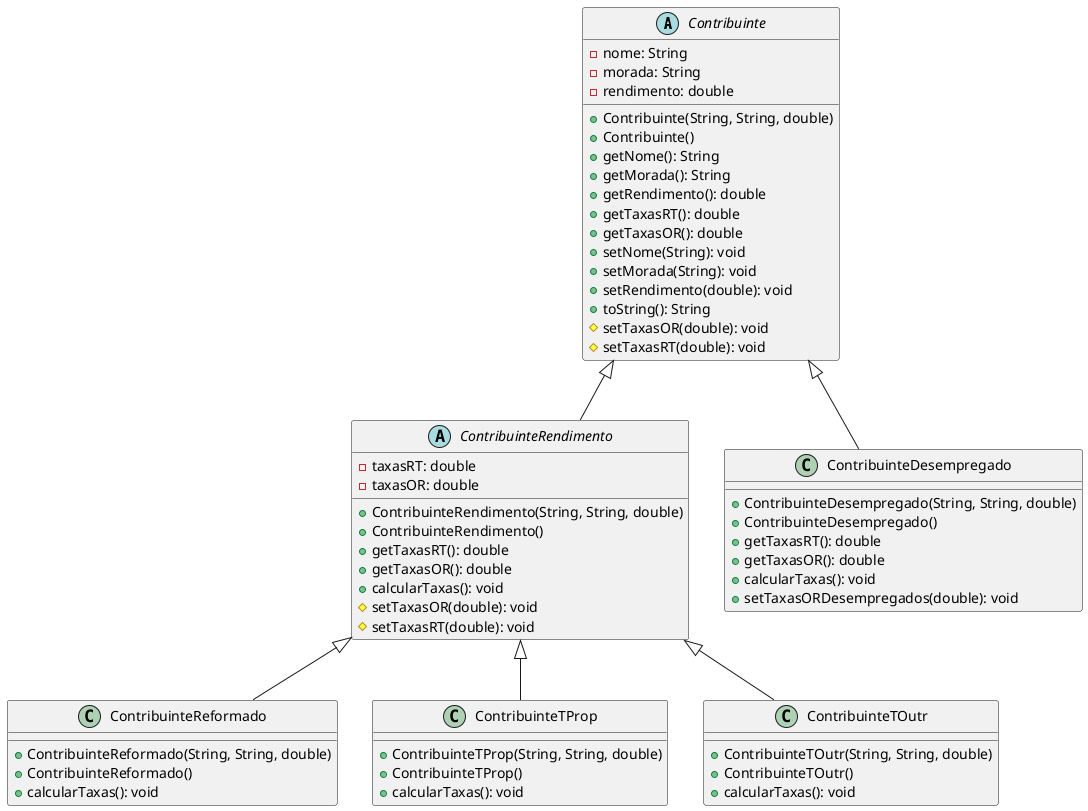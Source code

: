 @startuml

abstract class Contribuinte {
    - nome: String
    - morada: String
    - rendimento: double
    __
    + Contribuinte(String, String, double)
    + Contribuinte()
    + getNome(): String
    + getMorada(): String
    + getRendimento(): double
    + getTaxasRT(): double
    + getTaxasOR(): double
    + setNome(String): void
    + setMorada(String): void
    + setRendimento(double): void
    + toString(): String
    # setTaxasOR(double): void
    # setTaxasRT(double): void
}

abstract class ContribuinteRendimento extends Contribuinte {
    - taxasRT: double
    - taxasOR: double
    __
    + ContribuinteRendimento(String, String, double)
    + ContribuinteRendimento()
    + getTaxasRT(): double
    + getTaxasOR(): double
    + calcularTaxas(): void
    # setTaxasOR(double): void
    # setTaxasRT(double): void
}

class ContribuinteReformado extends ContribuinteRendimento {
    + ContribuinteReformado(String, String, double)
    + ContribuinteReformado()
    + calcularTaxas(): void
}

class ContribuinteTProp extends ContribuinteRendimento {
    + ContribuinteTProp(String, String, double)
    + ContribuinteTProp()
    + calcularTaxas(): void
}

class ContribuinteTOutr extends ContribuinteRendimento {
    + ContribuinteTOutr(String, String, double)
    + ContribuinteTOutr()
    + calcularTaxas(): void
}

class ContribuinteDesempregado extends Contribuinte {
    + ContribuinteDesempregado(String, String, double)
    + ContribuinteDesempregado()
    + getTaxasRT(): double
    + getTaxasOR(): double
    + calcularTaxas(): void
    + setTaxasORDesempregados(double): void
}


@enduml